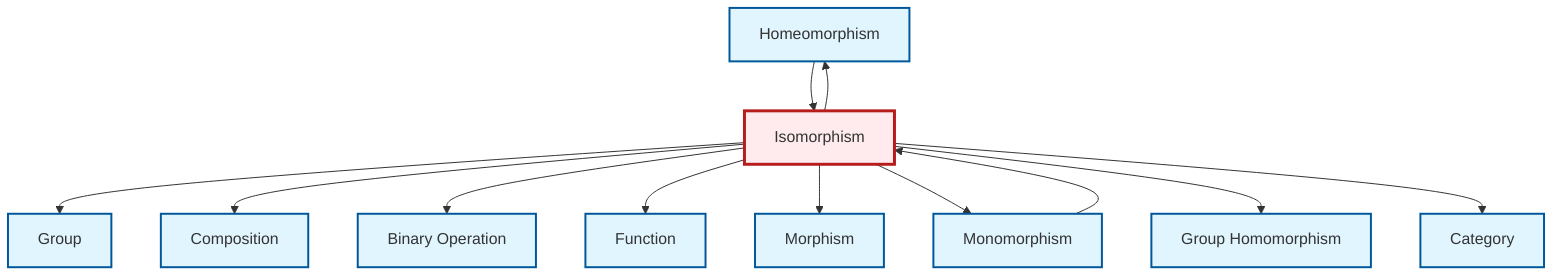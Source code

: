 graph TD
    classDef definition fill:#e1f5fe,stroke:#01579b,stroke-width:2px
    classDef theorem fill:#f3e5f5,stroke:#4a148c,stroke-width:2px
    classDef axiom fill:#fff3e0,stroke:#e65100,stroke-width:2px
    classDef example fill:#e8f5e9,stroke:#1b5e20,stroke-width:2px
    classDef current fill:#ffebee,stroke:#b71c1c,stroke-width:3px
    def-homeomorphism["Homeomorphism"]:::definition
    def-homomorphism["Group Homomorphism"]:::definition
    def-binary-operation["Binary Operation"]:::definition
    def-monomorphism["Monomorphism"]:::definition
    def-category["Category"]:::definition
    def-isomorphism["Isomorphism"]:::definition
    def-morphism["Morphism"]:::definition
    def-group["Group"]:::definition
    def-composition["Composition"]:::definition
    def-function["Function"]:::definition
    def-isomorphism --> def-group
    def-isomorphism --> def-homeomorphism
    def-homeomorphism --> def-isomorphism
    def-isomorphism --> def-composition
    def-isomorphism --> def-binary-operation
    def-isomorphism --> def-function
    def-isomorphism --> def-morphism
    def-isomorphism --> def-monomorphism
    def-isomorphism --> def-homomorphism
    def-monomorphism --> def-isomorphism
    def-isomorphism --> def-category
    class def-isomorphism current